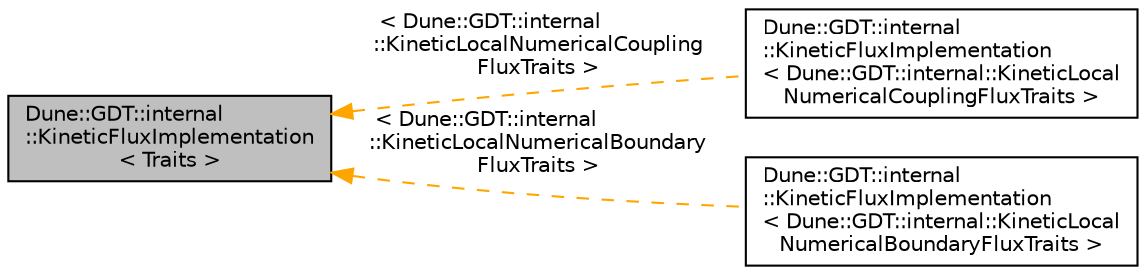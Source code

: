 digraph "Dune::GDT::internal::KineticFluxImplementation&lt; Traits &gt;"
{
  edge [fontname="Helvetica",fontsize="10",labelfontname="Helvetica",labelfontsize="10"];
  node [fontname="Helvetica",fontsize="10",shape=record];
  rankdir="LR";
  Node0 [label="Dune::GDT::internal\l::KineticFluxImplementation\l\< Traits \>",height=0.2,width=0.4,color="black", fillcolor="grey75", style="filled", fontcolor="black"];
  Node0 -> Node1 [dir="back",color="orange",fontsize="10",style="dashed",label=" \< Dune::GDT::internal\l::KineticLocalNumericalCoupling\lFluxTraits \>" ,fontname="Helvetica"];
  Node1 [label="Dune::GDT::internal\l::KineticFluxImplementation\l\< Dune::GDT::internal::KineticLocal\lNumericalCouplingFluxTraits \>",height=0.2,width=0.4,color="black", fillcolor="white", style="filled",URL="$a01390.html"];
  Node0 -> Node2 [dir="back",color="orange",fontsize="10",style="dashed",label=" \< Dune::GDT::internal\l::KineticLocalNumericalBoundary\lFluxTraits \>" ,fontname="Helvetica"];
  Node2 [label="Dune::GDT::internal\l::KineticFluxImplementation\l\< Dune::GDT::internal::KineticLocal\lNumericalBoundaryFluxTraits \>",height=0.2,width=0.4,color="black", fillcolor="white", style="filled",URL="$a01390.html"];
}
